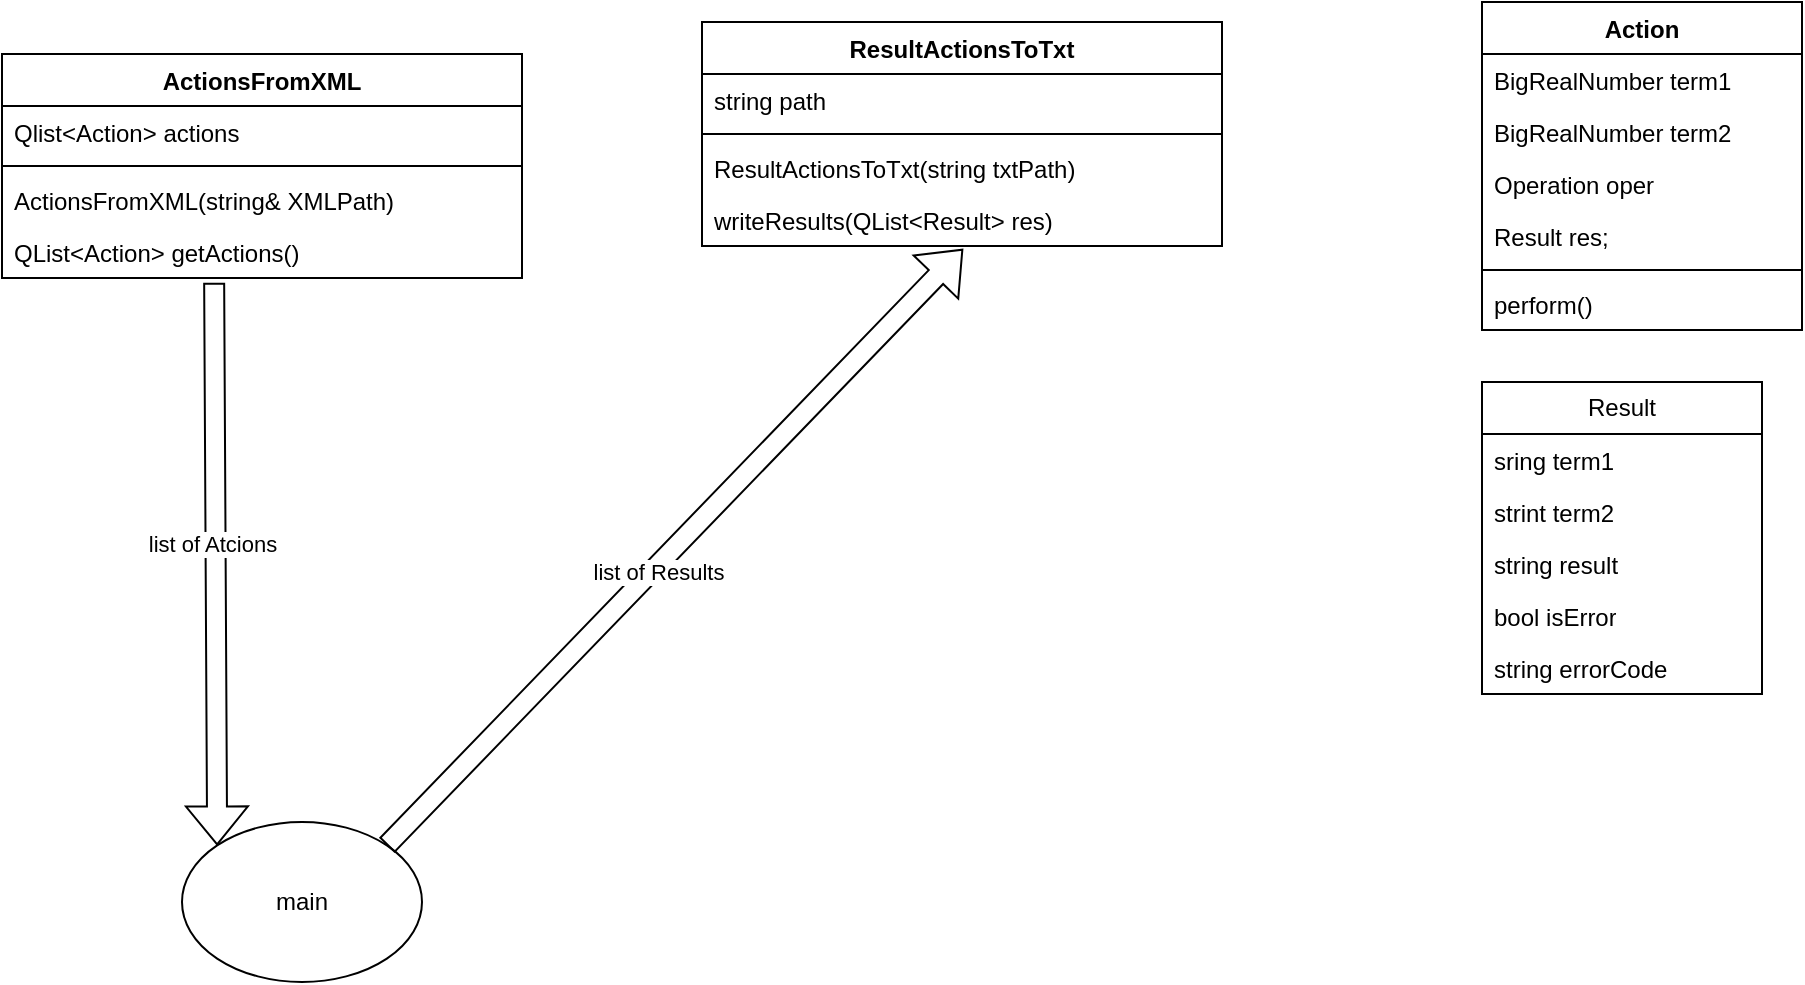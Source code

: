 <mxfile version="21.2.1" type="device">
  <diagram name="Страница 1" id="MjM8atwmFTBdKikvB9HT">
    <mxGraphModel dx="1395" dy="737" grid="1" gridSize="10" guides="1" tooltips="1" connect="1" arrows="1" fold="1" page="1" pageScale="1" pageWidth="827" pageHeight="1169" math="0" shadow="0">
      <root>
        <mxCell id="0" />
        <mxCell id="1" parent="0" />
        <mxCell id="OyeXviNaBBDYaVGBEZ_P-1" value="main" style="ellipse;whiteSpace=wrap;html=1;" vertex="1" parent="1">
          <mxGeometry x="350" y="570" width="120" height="80" as="geometry" />
        </mxCell>
        <mxCell id="OyeXviNaBBDYaVGBEZ_P-20" value="Action" style="swimlane;fontStyle=1;align=center;verticalAlign=top;childLayout=stackLayout;horizontal=1;startSize=26;horizontalStack=0;resizeParent=1;resizeParentMax=0;resizeLast=0;collapsible=1;marginBottom=0;whiteSpace=wrap;html=1;" vertex="1" parent="1">
          <mxGeometry x="1000" y="160" width="160" height="164" as="geometry" />
        </mxCell>
        <mxCell id="OyeXviNaBBDYaVGBEZ_P-7" value="BigRealNumber term1" style="text;strokeColor=none;fillColor=none;align=left;verticalAlign=top;spacingLeft=4;spacingRight=4;overflow=hidden;rotatable=0;points=[[0,0.5],[1,0.5]];portConstraint=eastwest;whiteSpace=wrap;html=1;" vertex="1" parent="OyeXviNaBBDYaVGBEZ_P-20">
          <mxGeometry y="26" width="160" height="26" as="geometry" />
        </mxCell>
        <mxCell id="OyeXviNaBBDYaVGBEZ_P-8" value="BigRealNumber term2" style="text;strokeColor=none;fillColor=none;align=left;verticalAlign=top;spacingLeft=4;spacingRight=4;overflow=hidden;rotatable=0;points=[[0,0.5],[1,0.5]];portConstraint=eastwest;whiteSpace=wrap;html=1;" vertex="1" parent="OyeXviNaBBDYaVGBEZ_P-20">
          <mxGeometry y="52" width="160" height="26" as="geometry" />
        </mxCell>
        <mxCell id="OyeXviNaBBDYaVGBEZ_P-10" value="Operation oper" style="text;strokeColor=none;fillColor=none;align=left;verticalAlign=top;spacingLeft=4;spacingRight=4;overflow=hidden;rotatable=0;points=[[0,0.5],[1,0.5]];portConstraint=eastwest;whiteSpace=wrap;html=1;" vertex="1" parent="OyeXviNaBBDYaVGBEZ_P-20">
          <mxGeometry y="78" width="160" height="26" as="geometry" />
        </mxCell>
        <mxCell id="OyeXviNaBBDYaVGBEZ_P-62" value="Result res;" style="text;strokeColor=none;fillColor=none;align=left;verticalAlign=top;spacingLeft=4;spacingRight=4;overflow=hidden;rotatable=0;points=[[0,0.5],[1,0.5]];portConstraint=eastwest;whiteSpace=wrap;html=1;" vertex="1" parent="OyeXviNaBBDYaVGBEZ_P-20">
          <mxGeometry y="104" width="160" height="26" as="geometry" />
        </mxCell>
        <mxCell id="OyeXviNaBBDYaVGBEZ_P-22" value="" style="line;strokeWidth=1;fillColor=none;align=left;verticalAlign=middle;spacingTop=-1;spacingLeft=3;spacingRight=3;rotatable=0;labelPosition=right;points=[];portConstraint=eastwest;strokeColor=inherit;" vertex="1" parent="OyeXviNaBBDYaVGBEZ_P-20">
          <mxGeometry y="130" width="160" height="8" as="geometry" />
        </mxCell>
        <mxCell id="OyeXviNaBBDYaVGBEZ_P-19" value="perform()" style="text;strokeColor=none;fillColor=none;align=left;verticalAlign=top;spacingLeft=4;spacingRight=4;overflow=hidden;rotatable=0;points=[[0,0.5],[1,0.5]];portConstraint=eastwest;whiteSpace=wrap;html=1;" vertex="1" parent="OyeXviNaBBDYaVGBEZ_P-20">
          <mxGeometry y="138" width="160" height="26" as="geometry" />
        </mxCell>
        <mxCell id="OyeXviNaBBDYaVGBEZ_P-28" value="ActionsFromXML" style="swimlane;fontStyle=1;align=center;verticalAlign=top;childLayout=stackLayout;horizontal=1;startSize=26;horizontalStack=0;resizeParent=1;resizeParentMax=0;resizeLast=0;collapsible=1;marginBottom=0;whiteSpace=wrap;html=1;" vertex="1" parent="1">
          <mxGeometry x="260" y="186" width="260" height="112" as="geometry" />
        </mxCell>
        <mxCell id="OyeXviNaBBDYaVGBEZ_P-29" value="Qlist&amp;lt;Action&amp;gt; actions" style="text;strokeColor=none;fillColor=none;align=left;verticalAlign=top;spacingLeft=4;spacingRight=4;overflow=hidden;rotatable=0;points=[[0,0.5],[1,0.5]];portConstraint=eastwest;whiteSpace=wrap;html=1;" vertex="1" parent="OyeXviNaBBDYaVGBEZ_P-28">
          <mxGeometry y="26" width="260" height="26" as="geometry" />
        </mxCell>
        <mxCell id="OyeXviNaBBDYaVGBEZ_P-30" value="" style="line;strokeWidth=1;fillColor=none;align=left;verticalAlign=middle;spacingTop=-1;spacingLeft=3;spacingRight=3;rotatable=0;labelPosition=right;points=[];portConstraint=eastwest;strokeColor=inherit;" vertex="1" parent="OyeXviNaBBDYaVGBEZ_P-28">
          <mxGeometry y="52" width="260" height="8" as="geometry" />
        </mxCell>
        <mxCell id="OyeXviNaBBDYaVGBEZ_P-31" value="ActionsFromXML(string&amp;amp; XMLPath)" style="text;strokeColor=none;fillColor=none;align=left;verticalAlign=top;spacingLeft=4;spacingRight=4;overflow=hidden;rotatable=0;points=[[0,0.5],[1,0.5]];portConstraint=eastwest;whiteSpace=wrap;html=1;" vertex="1" parent="OyeXviNaBBDYaVGBEZ_P-28">
          <mxGeometry y="60" width="260" height="26" as="geometry" />
        </mxCell>
        <mxCell id="OyeXviNaBBDYaVGBEZ_P-35" value="QList&amp;lt;Action&amp;gt; getActions()" style="text;strokeColor=none;fillColor=none;align=left;verticalAlign=top;spacingLeft=4;spacingRight=4;overflow=hidden;rotatable=0;points=[[0,0.5],[1,0.5]];portConstraint=eastwest;whiteSpace=wrap;html=1;" vertex="1" parent="OyeXviNaBBDYaVGBEZ_P-28">
          <mxGeometry y="86" width="260" height="26" as="geometry" />
        </mxCell>
        <mxCell id="OyeXviNaBBDYaVGBEZ_P-36" value="ResultActionsToTxt" style="swimlane;fontStyle=1;align=center;verticalAlign=top;childLayout=stackLayout;horizontal=1;startSize=26;horizontalStack=0;resizeParent=1;resizeParentMax=0;resizeLast=0;collapsible=1;marginBottom=0;whiteSpace=wrap;html=1;" vertex="1" parent="1">
          <mxGeometry x="610" y="170" width="260" height="112" as="geometry" />
        </mxCell>
        <mxCell id="OyeXviNaBBDYaVGBEZ_P-38" value="string path" style="text;strokeColor=none;fillColor=none;align=left;verticalAlign=top;spacingLeft=4;spacingRight=4;overflow=hidden;rotatable=0;points=[[0,0.5],[1,0.5]];portConstraint=eastwest;whiteSpace=wrap;html=1;" vertex="1" parent="OyeXviNaBBDYaVGBEZ_P-36">
          <mxGeometry y="26" width="260" height="26" as="geometry" />
        </mxCell>
        <mxCell id="OyeXviNaBBDYaVGBEZ_P-39" value="" style="line;strokeWidth=1;fillColor=none;align=left;verticalAlign=middle;spacingTop=-1;spacingLeft=3;spacingRight=3;rotatable=0;labelPosition=right;points=[];portConstraint=eastwest;strokeColor=inherit;" vertex="1" parent="OyeXviNaBBDYaVGBEZ_P-36">
          <mxGeometry y="52" width="260" height="8" as="geometry" />
        </mxCell>
        <mxCell id="OyeXviNaBBDYaVGBEZ_P-40" value="ResultActionsToTxt(string txtPath)" style="text;strokeColor=none;fillColor=none;align=left;verticalAlign=top;spacingLeft=4;spacingRight=4;overflow=hidden;rotatable=0;points=[[0,0.5],[1,0.5]];portConstraint=eastwest;whiteSpace=wrap;html=1;" vertex="1" parent="OyeXviNaBBDYaVGBEZ_P-36">
          <mxGeometry y="60" width="260" height="26" as="geometry" />
        </mxCell>
        <mxCell id="OyeXviNaBBDYaVGBEZ_P-41" value="writeResults(QList&amp;lt;Result&amp;gt; res)" style="text;strokeColor=none;fillColor=none;align=left;verticalAlign=top;spacingLeft=4;spacingRight=4;overflow=hidden;rotatable=0;points=[[0,0.5],[1,0.5]];portConstraint=eastwest;whiteSpace=wrap;html=1;" vertex="1" parent="OyeXviNaBBDYaVGBEZ_P-36">
          <mxGeometry y="86" width="260" height="26" as="geometry" />
        </mxCell>
        <mxCell id="OyeXviNaBBDYaVGBEZ_P-43" value="" style="shape=flexArrow;endArrow=classic;html=1;rounded=0;exitX=0.408;exitY=1.09;exitDx=0;exitDy=0;exitPerimeter=0;entryX=0;entryY=0;entryDx=0;entryDy=0;" edge="1" parent="1" source="OyeXviNaBBDYaVGBEZ_P-35" target="OyeXviNaBBDYaVGBEZ_P-1">
          <mxGeometry width="50" height="50" relative="1" as="geometry">
            <mxPoint x="560" y="430" as="sourcePoint" />
            <mxPoint x="610" y="380" as="targetPoint" />
          </mxGeometry>
        </mxCell>
        <mxCell id="OyeXviNaBBDYaVGBEZ_P-44" value="list of Atcions" style="edgeLabel;html=1;align=center;verticalAlign=middle;resizable=0;points=[];" vertex="1" connectable="0" parent="OyeXviNaBBDYaVGBEZ_P-43">
          <mxGeometry x="-0.074" y="-2" relative="1" as="geometry">
            <mxPoint as="offset" />
          </mxGeometry>
        </mxCell>
        <mxCell id="OyeXviNaBBDYaVGBEZ_P-53" value="Result" style="swimlane;fontStyle=0;childLayout=stackLayout;horizontal=1;startSize=26;fillColor=none;horizontalStack=0;resizeParent=1;resizeParentMax=0;resizeLast=0;collapsible=1;marginBottom=0;whiteSpace=wrap;html=1;" vertex="1" parent="1">
          <mxGeometry x="1000" y="350" width="140" height="156" as="geometry" />
        </mxCell>
        <mxCell id="OyeXviNaBBDYaVGBEZ_P-54" value="sring term1" style="text;strokeColor=none;fillColor=none;align=left;verticalAlign=top;spacingLeft=4;spacingRight=4;overflow=hidden;rotatable=0;points=[[0,0.5],[1,0.5]];portConstraint=eastwest;whiteSpace=wrap;html=1;" vertex="1" parent="OyeXviNaBBDYaVGBEZ_P-53">
          <mxGeometry y="26" width="140" height="26" as="geometry" />
        </mxCell>
        <mxCell id="OyeXviNaBBDYaVGBEZ_P-55" value="strint term2" style="text;strokeColor=none;fillColor=none;align=left;verticalAlign=top;spacingLeft=4;spacingRight=4;overflow=hidden;rotatable=0;points=[[0,0.5],[1,0.5]];portConstraint=eastwest;whiteSpace=wrap;html=1;" vertex="1" parent="OyeXviNaBBDYaVGBEZ_P-53">
          <mxGeometry y="52" width="140" height="26" as="geometry" />
        </mxCell>
        <mxCell id="OyeXviNaBBDYaVGBEZ_P-56" value="string result" style="text;strokeColor=none;fillColor=none;align=left;verticalAlign=top;spacingLeft=4;spacingRight=4;overflow=hidden;rotatable=0;points=[[0,0.5],[1,0.5]];portConstraint=eastwest;whiteSpace=wrap;html=1;" vertex="1" parent="OyeXviNaBBDYaVGBEZ_P-53">
          <mxGeometry y="78" width="140" height="26" as="geometry" />
        </mxCell>
        <mxCell id="OyeXviNaBBDYaVGBEZ_P-57" value="bool isError" style="text;strokeColor=none;fillColor=none;align=left;verticalAlign=top;spacingLeft=4;spacingRight=4;overflow=hidden;rotatable=0;points=[[0,0.5],[1,0.5]];portConstraint=eastwest;whiteSpace=wrap;html=1;" vertex="1" parent="OyeXviNaBBDYaVGBEZ_P-53">
          <mxGeometry y="104" width="140" height="26" as="geometry" />
        </mxCell>
        <mxCell id="OyeXviNaBBDYaVGBEZ_P-58" value="string errorCode" style="text;strokeColor=none;fillColor=none;align=left;verticalAlign=top;spacingLeft=4;spacingRight=4;overflow=hidden;rotatable=0;points=[[0,0.5],[1,0.5]];portConstraint=eastwest;whiteSpace=wrap;html=1;" vertex="1" parent="OyeXviNaBBDYaVGBEZ_P-53">
          <mxGeometry y="130" width="140" height="26" as="geometry" />
        </mxCell>
        <mxCell id="OyeXviNaBBDYaVGBEZ_P-59" value="" style="shape=flexArrow;endArrow=classic;html=1;rounded=0;exitX=1;exitY=0;exitDx=0;exitDy=0;entryX=0.502;entryY=1.058;entryDx=0;entryDy=0;entryPerimeter=0;" edge="1" parent="1" source="OyeXviNaBBDYaVGBEZ_P-1" target="OyeXviNaBBDYaVGBEZ_P-41">
          <mxGeometry width="50" height="50" relative="1" as="geometry">
            <mxPoint x="366" y="320" as="sourcePoint" />
            <mxPoint x="378" y="592" as="targetPoint" />
          </mxGeometry>
        </mxCell>
        <mxCell id="OyeXviNaBBDYaVGBEZ_P-60" value="list of Results" style="edgeLabel;html=1;align=center;verticalAlign=middle;resizable=0;points=[];" vertex="1" connectable="0" parent="OyeXviNaBBDYaVGBEZ_P-59">
          <mxGeometry x="-0.074" y="-2" relative="1" as="geometry">
            <mxPoint as="offset" />
          </mxGeometry>
        </mxCell>
      </root>
    </mxGraphModel>
  </diagram>
</mxfile>
